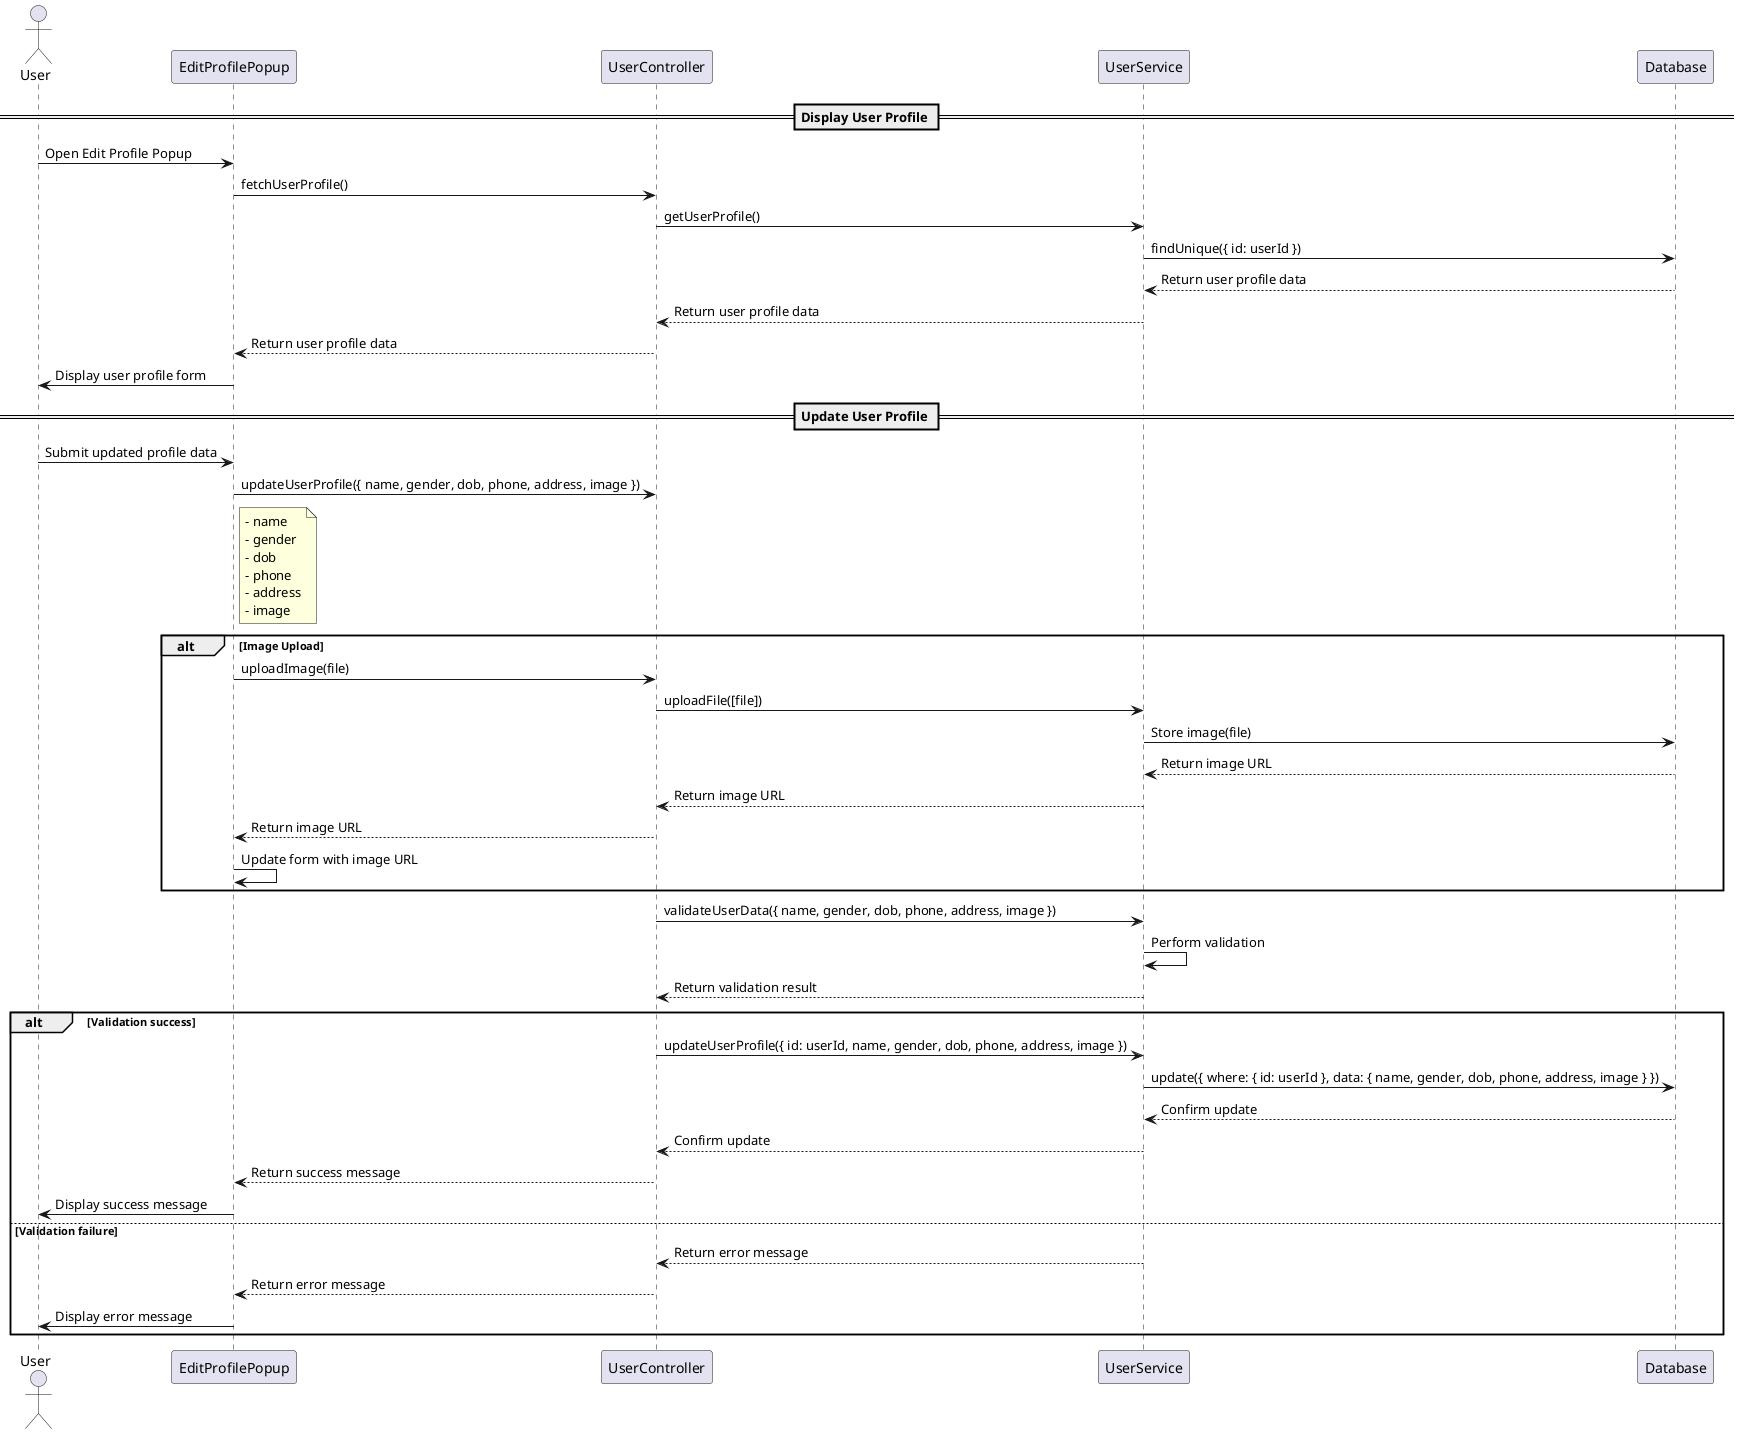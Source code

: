@startuml
actor User

participant "EditProfilePopup" as EditProfilePopup
participant "UserController" as UserController
participant "UserService" as UserService
participant "Database" as Database

== Display User Profile ==
User -> EditProfilePopup: Open Edit Profile Popup
EditProfilePopup -> UserController: fetchUserProfile()
UserController -> UserService: getUserProfile()
UserService -> Database: findUnique({ id: userId })
Database --> UserService: Return user profile data
UserService --> UserController: Return user profile data
UserController --> EditProfilePopup: Return user profile data
EditProfilePopup -> User: Display user profile form

== Update User Profile ==
User -> EditProfilePopup: Submit updated profile data
EditProfilePopup -> UserController: updateUserProfile({ name, gender, dob, phone, address, image })
note right of EditProfilePopup
- name
- gender
- dob
- phone
- address
- image
end note

alt Image Upload
    EditProfilePopup -> UserController: uploadImage(file)
    UserController -> UserService: uploadFile([file])
    UserService -> Database: Store image(file)
    Database --> UserService: Return image URL
    UserService --> UserController: Return image URL
    UserController --> EditProfilePopup: Return image URL
    EditProfilePopup -> EditProfilePopup: Update form with image URL
end

UserController -> UserService: validateUserData({ name, gender, dob, phone, address, image })
UserService -> UserService: Perform validation
UserService --> UserController: Return validation result

alt Validation success
    UserController -> UserService: updateUserProfile({ id: userId, name, gender, dob, phone, address, image })
    UserService -> Database: update({ where: { id: userId }, data: { name, gender, dob, phone, address, image } })
    Database --> UserService: Confirm update
    UserService --> UserController: Confirm update
    UserController --> EditProfilePopup: Return success message
    EditProfilePopup -> User: Display success message
else Validation failure
    UserService --> UserController: Return error message
    UserController --> EditProfilePopup: Return error message
    EditProfilePopup -> User: Display error message
end

@enduml
